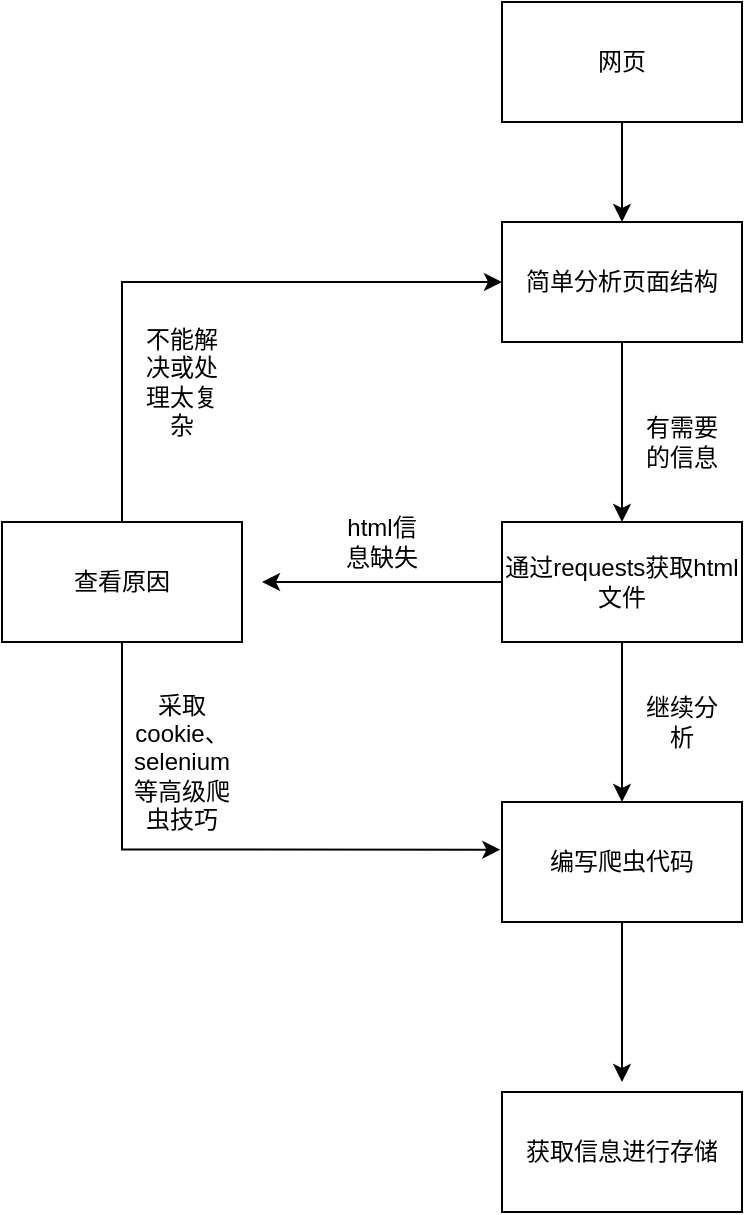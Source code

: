 <mxfile version="14.8.4" type="github">
  <diagram id="Kygs0rZJRyEa-7qC7kQ0" name="Page-1">
    <mxGraphModel dx="1038" dy="547" grid="1" gridSize="10" guides="1" tooltips="1" connect="1" arrows="1" fold="1" page="1" pageScale="1" pageWidth="827" pageHeight="1169" math="0" shadow="0">
      <root>
        <mxCell id="0" />
        <mxCell id="1" parent="0" />
        <mxCell id="nUNUatcdNQsTHtRRFHU7-7" style="edgeStyle=orthogonalEdgeStyle;rounded=0;orthogonalLoop=1;jettySize=auto;html=1;entryX=0.5;entryY=0;entryDx=0;entryDy=0;" edge="1" parent="1" source="nUNUatcdNQsTHtRRFHU7-1" target="nUNUatcdNQsTHtRRFHU7-6">
          <mxGeometry relative="1" as="geometry" />
        </mxCell>
        <mxCell id="nUNUatcdNQsTHtRRFHU7-12" style="edgeStyle=orthogonalEdgeStyle;rounded=0;orthogonalLoop=1;jettySize=auto;html=1;" edge="1" parent="1" source="nUNUatcdNQsTHtRRFHU7-1">
          <mxGeometry relative="1" as="geometry">
            <mxPoint x="220" y="330" as="targetPoint" />
          </mxGeometry>
        </mxCell>
        <mxCell id="nUNUatcdNQsTHtRRFHU7-1" value="&lt;font style=&quot;vertical-align: inherit&quot;&gt;&lt;font style=&quot;vertical-align: inherit&quot;&gt;&lt;font style=&quot;vertical-align: inherit&quot;&gt;&lt;font style=&quot;vertical-align: inherit&quot;&gt;通过requests获取html文件&lt;/font&gt;&lt;/font&gt;&lt;/font&gt;&lt;/font&gt;" style="rounded=0;whiteSpace=wrap;html=1;" vertex="1" parent="1">
          <mxGeometry x="340" y="300" width="120" height="60" as="geometry" />
        </mxCell>
        <mxCell id="nUNUatcdNQsTHtRRFHU7-3" style="edgeStyle=orthogonalEdgeStyle;rounded=0;orthogonalLoop=1;jettySize=auto;html=1;entryX=0.5;entryY=0;entryDx=0;entryDy=0;" edge="1" parent="1" source="nUNUatcdNQsTHtRRFHU7-2" target="nUNUatcdNQsTHtRRFHU7-1">
          <mxGeometry relative="1" as="geometry" />
        </mxCell>
        <mxCell id="nUNUatcdNQsTHtRRFHU7-2" value="&lt;font style=&quot;vertical-align: inherit&quot;&gt;&lt;font style=&quot;vertical-align: inherit&quot;&gt;&lt;font style=&quot;vertical-align: inherit&quot;&gt;&lt;font style=&quot;vertical-align: inherit&quot;&gt;&lt;font style=&quot;vertical-align: inherit&quot;&gt;&lt;font style=&quot;vertical-align: inherit&quot;&gt;&lt;font style=&quot;vertical-align: inherit&quot;&gt;&lt;font style=&quot;vertical-align: inherit&quot;&gt;简单分析页面结构&lt;/font&gt;&lt;/font&gt;&lt;/font&gt;&lt;/font&gt;&lt;/font&gt;&lt;/font&gt;&lt;/font&gt;&lt;/font&gt;" style="rounded=0;whiteSpace=wrap;html=1;" vertex="1" parent="1">
          <mxGeometry x="340" y="150" width="120" height="60" as="geometry" />
        </mxCell>
        <mxCell id="nUNUatcdNQsTHtRRFHU7-4" value="&lt;font style=&quot;vertical-align: inherit&quot;&gt;&lt;font style=&quot;vertical-align: inherit&quot;&gt;继续分析&lt;/font&gt;&lt;/font&gt;" style="text;html=1;strokeColor=none;fillColor=none;align=center;verticalAlign=middle;whiteSpace=wrap;rounded=0;" vertex="1" parent="1">
          <mxGeometry x="410" y="390" width="40" height="20" as="geometry" />
        </mxCell>
        <mxCell id="nUNUatcdNQsTHtRRFHU7-5" value="&lt;font style=&quot;vertical-align: inherit&quot;&gt;&lt;font style=&quot;vertical-align: inherit&quot;&gt;&lt;font style=&quot;vertical-align: inherit&quot;&gt;&lt;font style=&quot;vertical-align: inherit&quot;&gt;&lt;font style=&quot;vertical-align: inherit&quot;&gt;&lt;font style=&quot;vertical-align: inherit&quot;&gt;有需要的信息&lt;/font&gt;&lt;/font&gt;&lt;/font&gt;&lt;/font&gt;&lt;/font&gt;&lt;/font&gt;" style="text;html=1;strokeColor=none;fillColor=none;align=center;verticalAlign=middle;whiteSpace=wrap;rounded=0;" vertex="1" parent="1">
          <mxGeometry x="410" y="250" width="40" height="20" as="geometry" />
        </mxCell>
        <mxCell id="nUNUatcdNQsTHtRRFHU7-21" style="edgeStyle=orthogonalEdgeStyle;rounded=0;orthogonalLoop=1;jettySize=auto;html=1;" edge="1" parent="1" source="nUNUatcdNQsTHtRRFHU7-6">
          <mxGeometry relative="1" as="geometry">
            <mxPoint x="400" y="580" as="targetPoint" />
          </mxGeometry>
        </mxCell>
        <mxCell id="nUNUatcdNQsTHtRRFHU7-6" value="&lt;font style=&quot;vertical-align: inherit&quot;&gt;&lt;font style=&quot;vertical-align: inherit&quot;&gt;&lt;font style=&quot;vertical-align: inherit&quot;&gt;&lt;font style=&quot;vertical-align: inherit&quot;&gt;编写爬虫代码&lt;/font&gt;&lt;/font&gt;&lt;/font&gt;&lt;/font&gt;" style="rounded=0;whiteSpace=wrap;html=1;" vertex="1" parent="1">
          <mxGeometry x="340" y="440" width="120" height="60" as="geometry" />
        </mxCell>
        <mxCell id="nUNUatcdNQsTHtRRFHU7-10" value="&lt;font style=&quot;vertical-align: inherit&quot;&gt;&lt;font style=&quot;vertical-align: inherit&quot;&gt;html信息缺失&lt;/font&gt;&lt;/font&gt;" style="text;html=1;strokeColor=none;fillColor=none;align=center;verticalAlign=middle;whiteSpace=wrap;rounded=0;" vertex="1" parent="1">
          <mxGeometry x="260" y="300" width="40" height="20" as="geometry" />
        </mxCell>
        <mxCell id="nUNUatcdNQsTHtRRFHU7-14" style="edgeStyle=orthogonalEdgeStyle;rounded=0;orthogonalLoop=1;jettySize=auto;html=1;entryX=-0.007;entryY=0.397;entryDx=0;entryDy=0;entryPerimeter=0;" edge="1" parent="1" source="nUNUatcdNQsTHtRRFHU7-11" target="nUNUatcdNQsTHtRRFHU7-6">
          <mxGeometry relative="1" as="geometry">
            <mxPoint x="140" y="460" as="targetPoint" />
            <Array as="points">
              <mxPoint x="150" y="464" />
            </Array>
          </mxGeometry>
        </mxCell>
        <mxCell id="nUNUatcdNQsTHtRRFHU7-15" style="edgeStyle=orthogonalEdgeStyle;rounded=0;orthogonalLoop=1;jettySize=auto;html=1;entryX=0;entryY=0.5;entryDx=0;entryDy=0;" edge="1" parent="1" source="nUNUatcdNQsTHtRRFHU7-11" target="nUNUatcdNQsTHtRRFHU7-2">
          <mxGeometry relative="1" as="geometry">
            <mxPoint x="190" y="170" as="targetPoint" />
            <Array as="points">
              <mxPoint x="150" y="180" />
            </Array>
          </mxGeometry>
        </mxCell>
        <mxCell id="nUNUatcdNQsTHtRRFHU7-11" value="&lt;font style=&quot;vertical-align: inherit&quot;&gt;&lt;font style=&quot;vertical-align: inherit&quot;&gt;&lt;font style=&quot;vertical-align: inherit&quot;&gt;&lt;font style=&quot;vertical-align: inherit&quot;&gt;查看原因&lt;/font&gt;&lt;/font&gt;&lt;/font&gt;&lt;/font&gt;" style="rounded=0;whiteSpace=wrap;html=1;" vertex="1" parent="1">
          <mxGeometry x="90" y="300" width="120" height="60" as="geometry" />
        </mxCell>
        <mxCell id="nUNUatcdNQsTHtRRFHU7-16" value="&lt;font style=&quot;vertical-align: inherit&quot;&gt;&lt;font style=&quot;vertical-align: inherit&quot;&gt;不能解决或处理太复杂&lt;/font&gt;&lt;/font&gt;" style="text;html=1;strokeColor=none;fillColor=none;align=center;verticalAlign=middle;whiteSpace=wrap;rounded=0;" vertex="1" parent="1">
          <mxGeometry x="160" y="220" width="40" height="20" as="geometry" />
        </mxCell>
        <mxCell id="nUNUatcdNQsTHtRRFHU7-17" value="&lt;font style=&quot;vertical-align: inherit&quot;&gt;&lt;font style=&quot;vertical-align: inherit&quot;&gt;采取cookie、selenium等高级爬虫技巧&lt;/font&gt;&lt;/font&gt;" style="text;html=1;strokeColor=none;fillColor=none;align=center;verticalAlign=middle;whiteSpace=wrap;rounded=0;" vertex="1" parent="1">
          <mxGeometry x="160" y="410" width="40" height="20" as="geometry" />
        </mxCell>
        <mxCell id="nUNUatcdNQsTHtRRFHU7-19" style="edgeStyle=orthogonalEdgeStyle;rounded=0;orthogonalLoop=1;jettySize=auto;html=1;entryX=0.5;entryY=0;entryDx=0;entryDy=0;" edge="1" parent="1" source="nUNUatcdNQsTHtRRFHU7-18" target="nUNUatcdNQsTHtRRFHU7-2">
          <mxGeometry relative="1" as="geometry" />
        </mxCell>
        <mxCell id="nUNUatcdNQsTHtRRFHU7-18" value="&lt;font style=&quot;vertical-align: inherit&quot;&gt;&lt;font style=&quot;vertical-align: inherit&quot;&gt;&lt;font style=&quot;vertical-align: inherit&quot;&gt;&lt;font style=&quot;vertical-align: inherit&quot;&gt;网页&lt;/font&gt;&lt;/font&gt;&lt;/font&gt;&lt;/font&gt;" style="rounded=0;whiteSpace=wrap;html=1;" vertex="1" parent="1">
          <mxGeometry x="340" y="40" width="120" height="60" as="geometry" />
        </mxCell>
        <mxCell id="nUNUatcdNQsTHtRRFHU7-20" value="&lt;font style=&quot;vertical-align: inherit&quot;&gt;&lt;font style=&quot;vertical-align: inherit&quot;&gt;&lt;font style=&quot;vertical-align: inherit&quot;&gt;&lt;font style=&quot;vertical-align: inherit&quot;&gt;获取信息进行存储&lt;/font&gt;&lt;/font&gt;&lt;/font&gt;&lt;/font&gt;" style="rounded=0;whiteSpace=wrap;html=1;" vertex="1" parent="1">
          <mxGeometry x="340" y="585" width="120" height="60" as="geometry" />
        </mxCell>
      </root>
    </mxGraphModel>
  </diagram>
</mxfile>
